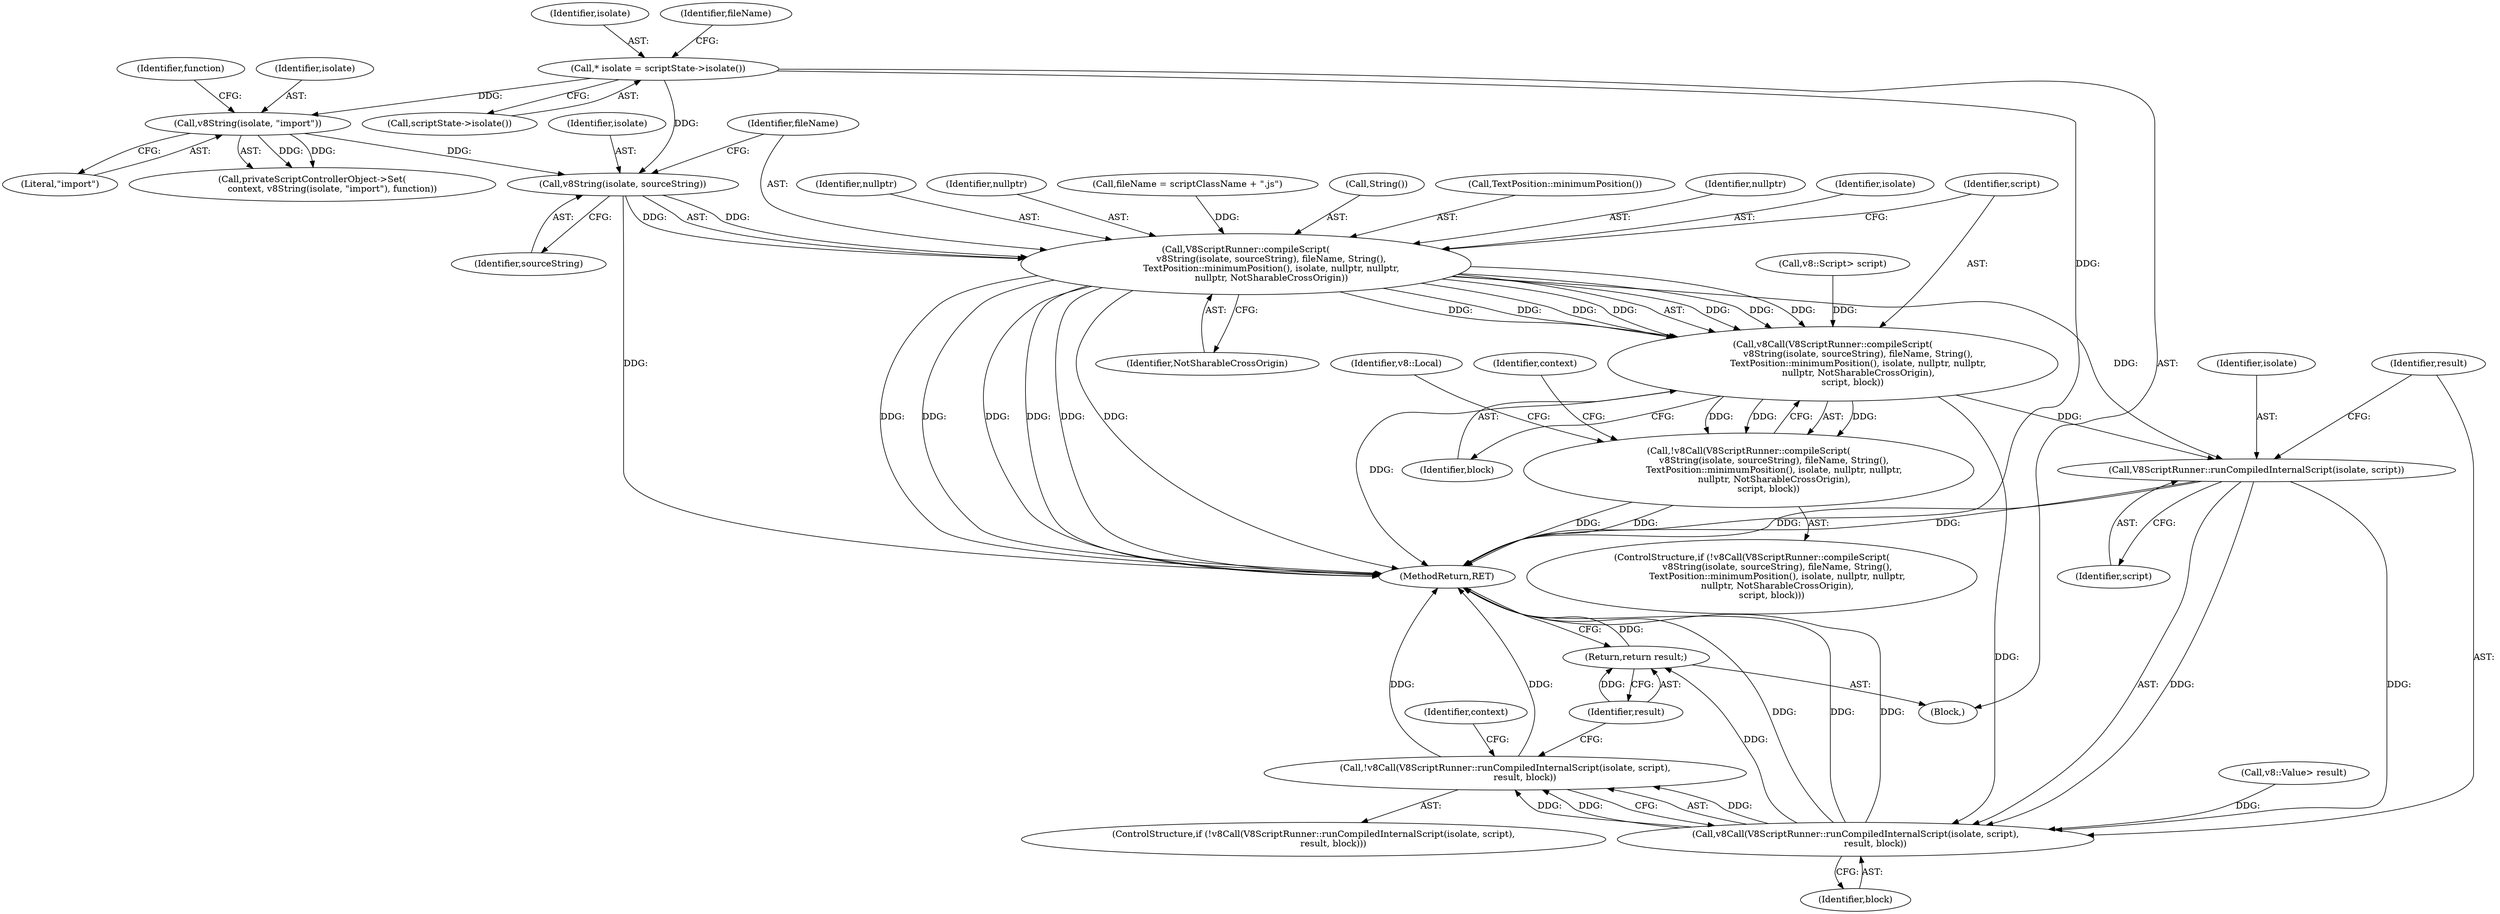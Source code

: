 digraph "0_Chrome_c093b7a74ddce32dd3b0e0be60f31becc6ce32f9@pointer" {
"1000196" [label="(Call,v8String(isolate, sourceString))"];
"1000171" [label="(Call,v8String(isolate, \"import\"))"];
"1000107" [label="(Call,* isolate = scriptState->isolate())"];
"1000195" [label="(Call,V8ScriptRunner::compileScript(\n                  v8String(isolate, sourceString), fileName, String(),\n                  TextPosition::minimumPosition(), isolate, nullptr, nullptr,\n                  nullptr, NotSharableCrossOrigin))"];
"1000194" [label="(Call,v8Call(V8ScriptRunner::compileScript(\n                  v8String(isolate, sourceString), fileName, String(),\n                  TextPosition::minimumPosition(), isolate, nullptr, nullptr,\n                  nullptr, NotSharableCrossOrigin),\n              script, block))"];
"1000193" [label="(Call,!v8Call(V8ScriptRunner::compileScript(\n                  v8String(isolate, sourceString), fileName, String(),\n                  TextPosition::minimumPosition(), isolate, nullptr, nullptr,\n                  nullptr, NotSharableCrossOrigin),\n              script, block))"];
"1000229" [label="(Call,V8ScriptRunner::runCompiledInternalScript(isolate, script))"];
"1000228" [label="(Call,v8Call(V8ScriptRunner::runCompiledInternalScript(isolate, script),\n              result, block))"];
"1000227" [label="(Call,!v8Call(V8ScriptRunner::runCompiledInternalScript(isolate, script),\n              result, block))"];
"1000246" [label="(Return,return result;)"];
"1000108" [label="(Identifier,isolate)"];
"1000226" [label="(ControlStructure,if (!v8Call(V8ScriptRunner::runCompiledInternalScript(isolate, script),\n              result, block)))"];
"1000206" [label="(Identifier,NotSharableCrossOrigin)"];
"1000189" [label="(Call,v8::Script> script)"];
"1000109" [label="(Call,scriptState->isolate())"];
"1000247" [label="(Identifier,result)"];
"1000204" [label="(Identifier,nullptr)"];
"1000199" [label="(Identifier,fileName)"];
"1000223" [label="(Call,v8::Value> result)"];
"1000114" [label="(Identifier,fileName)"];
"1000197" [label="(Identifier,isolate)"];
"1000232" [label="(Identifier,result)"];
"1000194" [label="(Call,v8Call(V8ScriptRunner::compileScript(\n                  v8String(isolate, sourceString), fileName, String(),\n                  TextPosition::minimumPosition(), isolate, nullptr, nullptr,\n                  nullptr, NotSharableCrossOrigin),\n              script, block))"];
"1000196" [label="(Call,v8String(isolate, sourceString))"];
"1000205" [label="(Identifier,nullptr)"];
"1000174" [label="(Identifier,function)"];
"1000236" [label="(Identifier,context)"];
"1000207" [label="(Identifier,script)"];
"1000113" [label="(Call,fileName = scriptClassName + \".js\")"];
"1000193" [label="(Call,!v8Call(V8ScriptRunner::compileScript(\n                  v8String(isolate, sourceString), fileName, String(),\n                  TextPosition::minimumPosition(), isolate, nullptr, nullptr,\n                  nullptr, NotSharableCrossOrigin),\n              script, block))"];
"1000230" [label="(Identifier,isolate)"];
"1000173" [label="(Literal,\"import\")"];
"1000208" [label="(Identifier,block)"];
"1000211" [label="(Identifier,context)"];
"1000227" [label="(Call,!v8Call(V8ScriptRunner::runCompiledInternalScript(isolate, script),\n              result, block))"];
"1000200" [label="(Call,String())"];
"1000246" [label="(Return,return result;)"];
"1000198" [label="(Identifier,sourceString)"];
"1000172" [label="(Identifier,isolate)"];
"1000192" [label="(ControlStructure,if (!v8Call(V8ScriptRunner::compileScript(\n                  v8String(isolate, sourceString), fileName, String(),\n                  TextPosition::minimumPosition(), isolate, nullptr, nullptr,\n                  nullptr, NotSharableCrossOrigin),\n              script, block)))"];
"1000222" [label="(Identifier,v8::Local)"];
"1000195" [label="(Call,V8ScriptRunner::compileScript(\n                  v8String(isolate, sourceString), fileName, String(),\n                  TextPosition::minimumPosition(), isolate, nullptr, nullptr,\n                  nullptr, NotSharableCrossOrigin))"];
"1000231" [label="(Identifier,script)"];
"1000228" [label="(Call,v8Call(V8ScriptRunner::runCompiledInternalScript(isolate, script),\n              result, block))"];
"1000107" [label="(Call,* isolate = scriptState->isolate())"];
"1000201" [label="(Call,TextPosition::minimumPosition())"];
"1000203" [label="(Identifier,nullptr)"];
"1000233" [label="(Identifier,block)"];
"1000171" [label="(Call,v8String(isolate, \"import\"))"];
"1000169" [label="(Call,privateScriptControllerObject->Set(\n              context, v8String(isolate, \"import\"), function))"];
"1000202" [label="(Identifier,isolate)"];
"1000248" [label="(MethodReturn,RET)"];
"1000229" [label="(Call,V8ScriptRunner::runCompiledInternalScript(isolate, script))"];
"1000105" [label="(Block,)"];
"1000196" -> "1000195"  [label="AST: "];
"1000196" -> "1000198"  [label="CFG: "];
"1000197" -> "1000196"  [label="AST: "];
"1000198" -> "1000196"  [label="AST: "];
"1000199" -> "1000196"  [label="CFG: "];
"1000196" -> "1000248"  [label="DDG: "];
"1000196" -> "1000195"  [label="DDG: "];
"1000196" -> "1000195"  [label="DDG: "];
"1000171" -> "1000196"  [label="DDG: "];
"1000107" -> "1000196"  [label="DDG: "];
"1000171" -> "1000169"  [label="AST: "];
"1000171" -> "1000173"  [label="CFG: "];
"1000172" -> "1000171"  [label="AST: "];
"1000173" -> "1000171"  [label="AST: "];
"1000174" -> "1000171"  [label="CFG: "];
"1000171" -> "1000169"  [label="DDG: "];
"1000171" -> "1000169"  [label="DDG: "];
"1000107" -> "1000171"  [label="DDG: "];
"1000107" -> "1000105"  [label="AST: "];
"1000107" -> "1000109"  [label="CFG: "];
"1000108" -> "1000107"  [label="AST: "];
"1000109" -> "1000107"  [label="AST: "];
"1000114" -> "1000107"  [label="CFG: "];
"1000107" -> "1000248"  [label="DDG: "];
"1000195" -> "1000194"  [label="AST: "];
"1000195" -> "1000206"  [label="CFG: "];
"1000199" -> "1000195"  [label="AST: "];
"1000200" -> "1000195"  [label="AST: "];
"1000201" -> "1000195"  [label="AST: "];
"1000202" -> "1000195"  [label="AST: "];
"1000203" -> "1000195"  [label="AST: "];
"1000204" -> "1000195"  [label="AST: "];
"1000205" -> "1000195"  [label="AST: "];
"1000206" -> "1000195"  [label="AST: "];
"1000207" -> "1000195"  [label="CFG: "];
"1000195" -> "1000248"  [label="DDG: "];
"1000195" -> "1000248"  [label="DDG: "];
"1000195" -> "1000248"  [label="DDG: "];
"1000195" -> "1000248"  [label="DDG: "];
"1000195" -> "1000248"  [label="DDG: "];
"1000195" -> "1000248"  [label="DDG: "];
"1000195" -> "1000194"  [label="DDG: "];
"1000195" -> "1000194"  [label="DDG: "];
"1000195" -> "1000194"  [label="DDG: "];
"1000195" -> "1000194"  [label="DDG: "];
"1000195" -> "1000194"  [label="DDG: "];
"1000195" -> "1000194"  [label="DDG: "];
"1000195" -> "1000194"  [label="DDG: "];
"1000113" -> "1000195"  [label="DDG: "];
"1000195" -> "1000229"  [label="DDG: "];
"1000194" -> "1000193"  [label="AST: "];
"1000194" -> "1000208"  [label="CFG: "];
"1000207" -> "1000194"  [label="AST: "];
"1000208" -> "1000194"  [label="AST: "];
"1000193" -> "1000194"  [label="CFG: "];
"1000194" -> "1000248"  [label="DDG: "];
"1000194" -> "1000193"  [label="DDG: "];
"1000194" -> "1000193"  [label="DDG: "];
"1000194" -> "1000193"  [label="DDG: "];
"1000189" -> "1000194"  [label="DDG: "];
"1000194" -> "1000229"  [label="DDG: "];
"1000194" -> "1000228"  [label="DDG: "];
"1000193" -> "1000192"  [label="AST: "];
"1000211" -> "1000193"  [label="CFG: "];
"1000222" -> "1000193"  [label="CFG: "];
"1000193" -> "1000248"  [label="DDG: "];
"1000193" -> "1000248"  [label="DDG: "];
"1000229" -> "1000228"  [label="AST: "];
"1000229" -> "1000231"  [label="CFG: "];
"1000230" -> "1000229"  [label="AST: "];
"1000231" -> "1000229"  [label="AST: "];
"1000232" -> "1000229"  [label="CFG: "];
"1000229" -> "1000248"  [label="DDG: "];
"1000229" -> "1000248"  [label="DDG: "];
"1000229" -> "1000228"  [label="DDG: "];
"1000229" -> "1000228"  [label="DDG: "];
"1000228" -> "1000227"  [label="AST: "];
"1000228" -> "1000233"  [label="CFG: "];
"1000232" -> "1000228"  [label="AST: "];
"1000233" -> "1000228"  [label="AST: "];
"1000227" -> "1000228"  [label="CFG: "];
"1000228" -> "1000248"  [label="DDG: "];
"1000228" -> "1000248"  [label="DDG: "];
"1000228" -> "1000248"  [label="DDG: "];
"1000228" -> "1000227"  [label="DDG: "];
"1000228" -> "1000227"  [label="DDG: "];
"1000228" -> "1000227"  [label="DDG: "];
"1000223" -> "1000228"  [label="DDG: "];
"1000228" -> "1000246"  [label="DDG: "];
"1000227" -> "1000226"  [label="AST: "];
"1000236" -> "1000227"  [label="CFG: "];
"1000247" -> "1000227"  [label="CFG: "];
"1000227" -> "1000248"  [label="DDG: "];
"1000227" -> "1000248"  [label="DDG: "];
"1000246" -> "1000105"  [label="AST: "];
"1000246" -> "1000247"  [label="CFG: "];
"1000247" -> "1000246"  [label="AST: "];
"1000248" -> "1000246"  [label="CFG: "];
"1000246" -> "1000248"  [label="DDG: "];
"1000247" -> "1000246"  [label="DDG: "];
}
